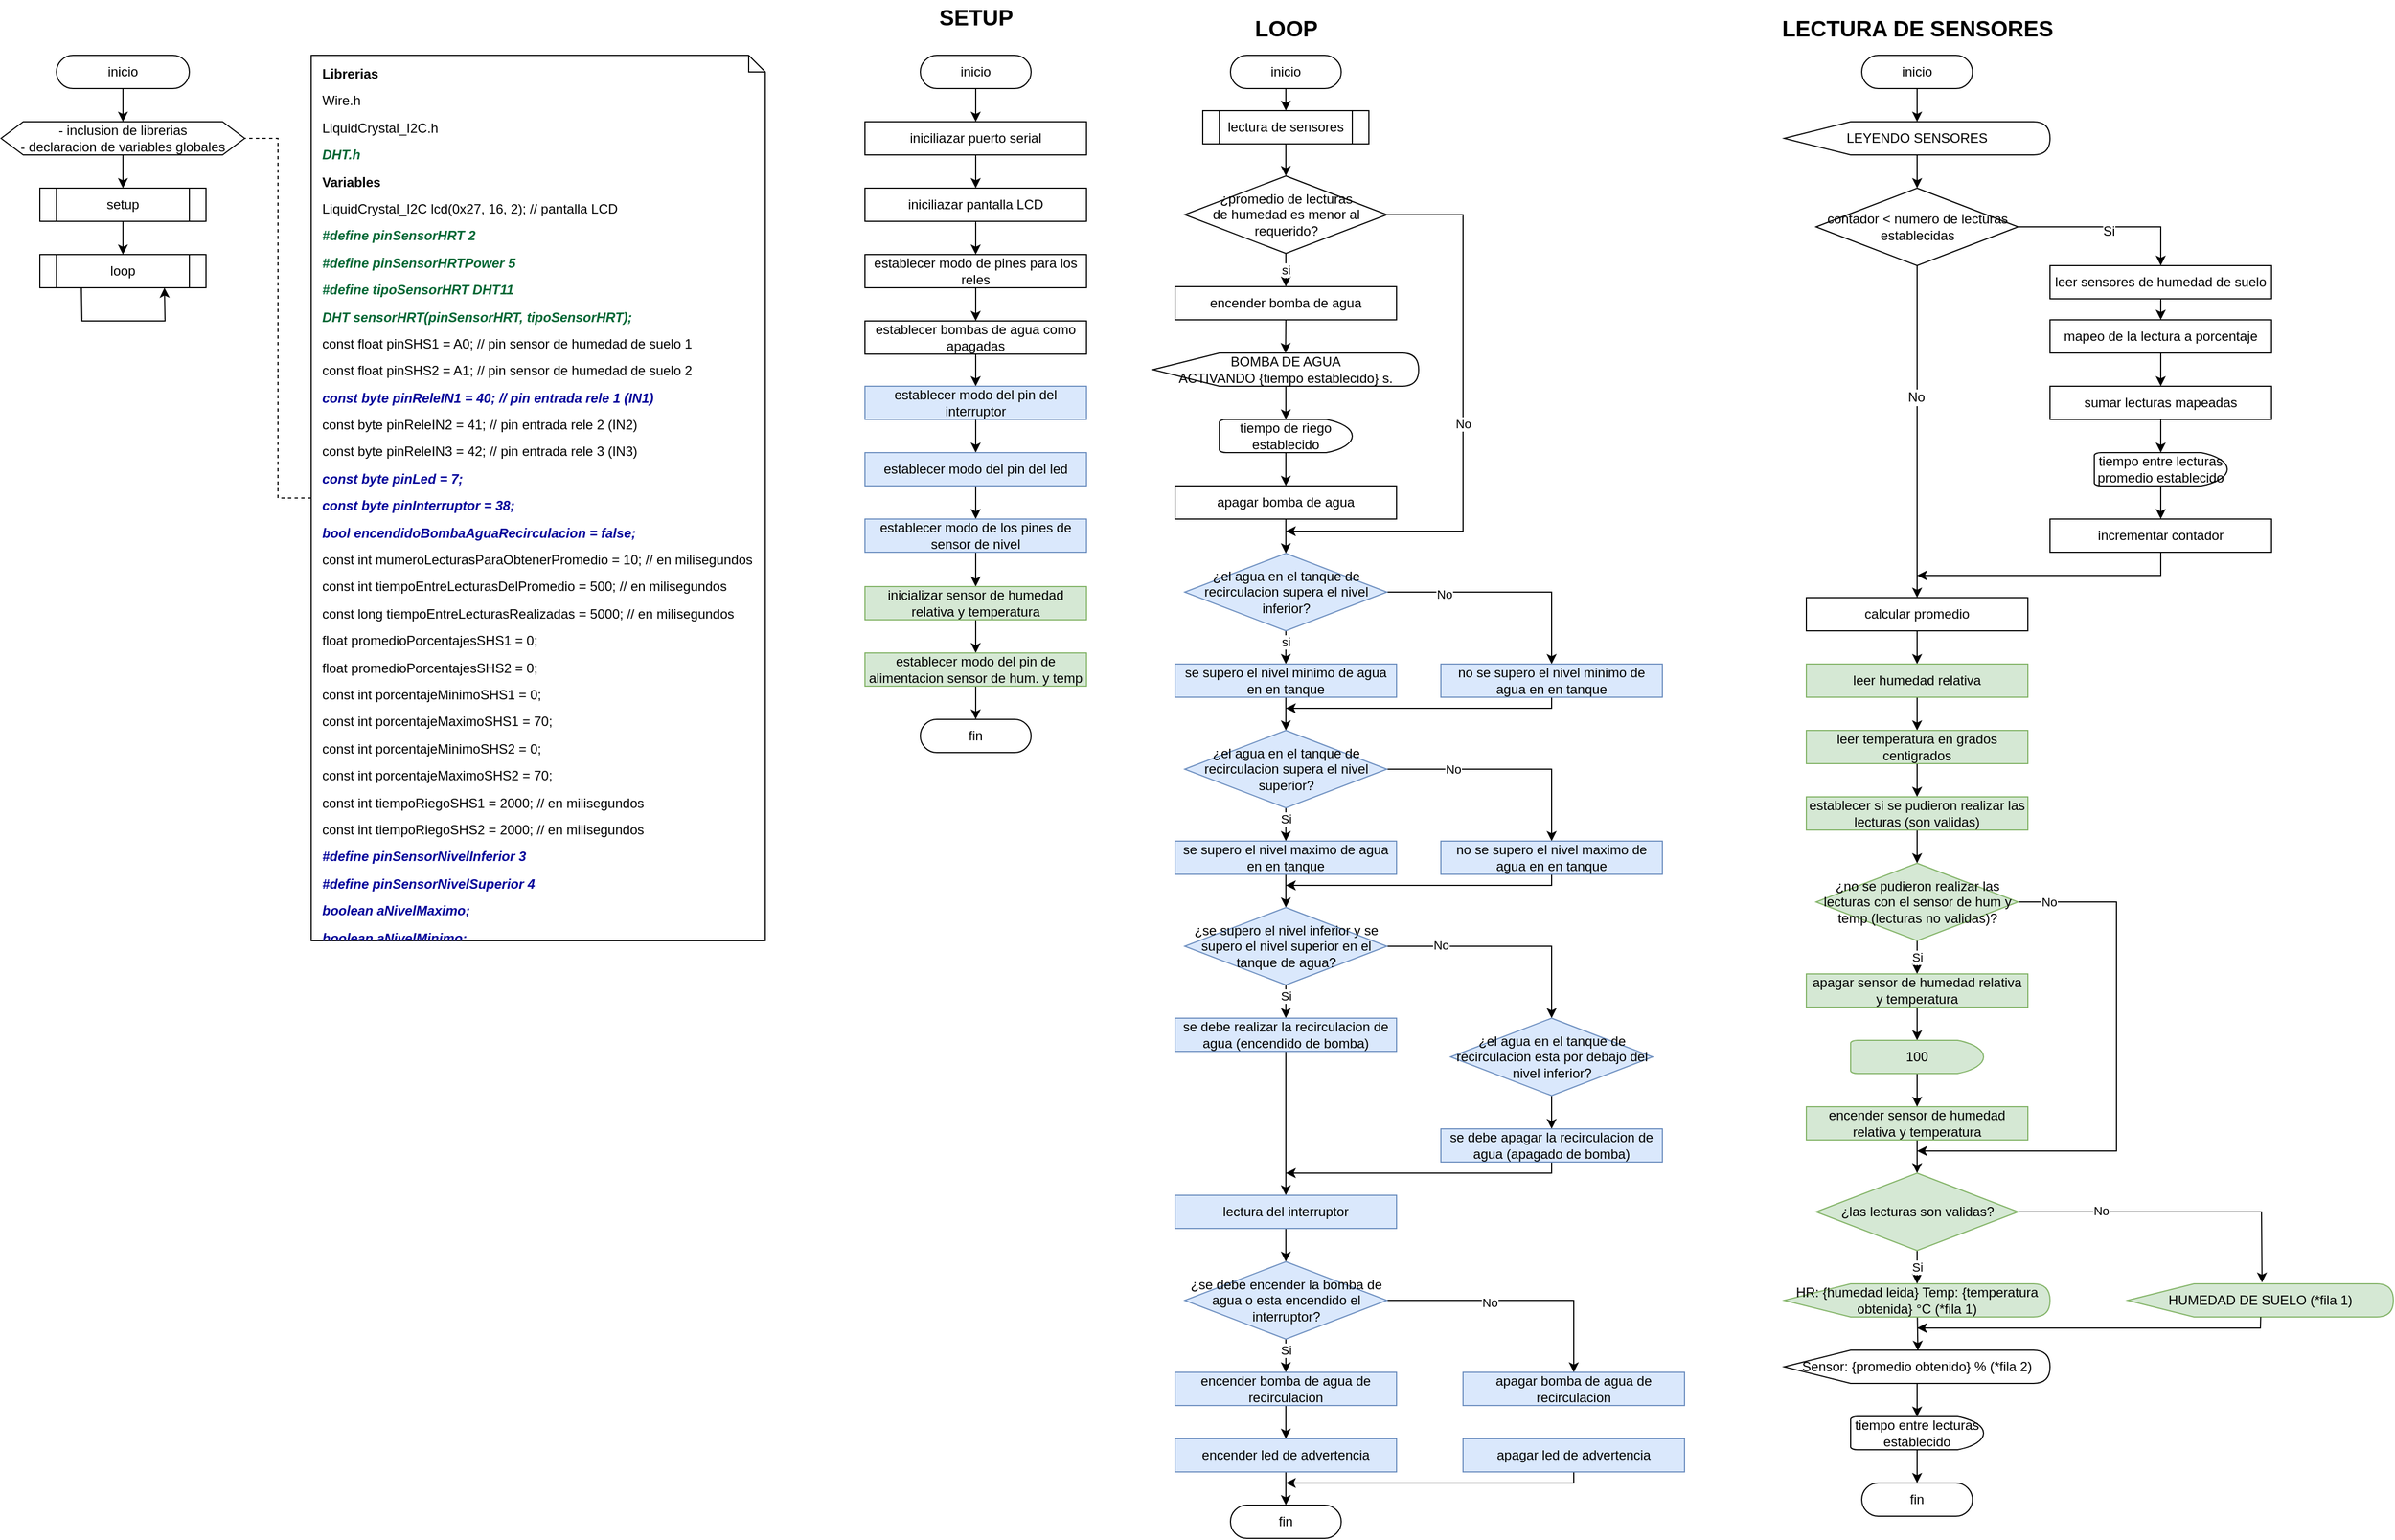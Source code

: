 <mxfile version="15.4.0" type="device"><diagram id="C5RBs43oDa-KdzZeNtuy" name="Page-1"><mxGraphModel dx="1410" dy="341" grid="1" gridSize="10" guides="1" tooltips="1" connect="1" arrows="1" fold="1" page="1" pageScale="1" pageWidth="827" pageHeight="1169" math="0" shadow="0"><root><mxCell id="WIyWlLk6GJQsqaUBKTNV-0"/><mxCell id="WIyWlLk6GJQsqaUBKTNV-1" parent="WIyWlLk6GJQsqaUBKTNV-0"/><mxCell id="SXyKSP14s1fuc9lzsQ2--7" style="rounded=0;orthogonalLoop=1;jettySize=auto;html=1;exitX=0.5;exitY=1;exitDx=0;exitDy=0;entryX=0.5;entryY=0;entryDx=0;entryDy=0;" parent="WIyWlLk6GJQsqaUBKTNV-1" source="SXyKSP14s1fuc9lzsQ2--6" target="SXyKSP14s1fuc9lzsQ2--14" edge="1"><mxGeometry relative="1" as="geometry"><mxPoint x="-290.0" y="150" as="targetPoint"/></mxGeometry></mxCell><mxCell id="SXyKSP14s1fuc9lzsQ2--6" value="inicio" style="rounded=1;whiteSpace=wrap;html=1;labelBorderColor=none;arcSize=50;" parent="WIyWlLk6GJQsqaUBKTNV-1" vertex="1"><mxGeometry x="-350" y="90" width="120" height="30" as="geometry"/></mxCell><mxCell id="SXyKSP14s1fuc9lzsQ2--16" style="edgeStyle=none;rounded=0;orthogonalLoop=1;jettySize=auto;html=1;exitX=0.5;exitY=1;exitDx=0;exitDy=0;entryX=0.5;entryY=0;entryDx=0;entryDy=0;" parent="WIyWlLk6GJQsqaUBKTNV-1" source="SXyKSP14s1fuc9lzsQ2--14" target="SXyKSP14s1fuc9lzsQ2--15" edge="1"><mxGeometry relative="1" as="geometry"/></mxCell><mxCell id="SXyKSP14s1fuc9lzsQ2--14" value="&lt;span&gt;- inclusion de librerias&lt;br&gt;&lt;/span&gt;- declaracion de variables globales" style="shape=hexagon;perimeter=hexagonPerimeter2;whiteSpace=wrap;html=1;fixedSize=1;labelBorderColor=none;align=center;" parent="WIyWlLk6GJQsqaUBKTNV-1" vertex="1"><mxGeometry x="-400" y="150" width="220" height="30" as="geometry"/></mxCell><mxCell id="SXyKSP14s1fuc9lzsQ2--18" style="edgeStyle=none;rounded=0;orthogonalLoop=1;jettySize=auto;html=1;exitX=0.5;exitY=1;exitDx=0;exitDy=0;entryX=0.5;entryY=0;entryDx=0;entryDy=0;" parent="WIyWlLk6GJQsqaUBKTNV-1" source="SXyKSP14s1fuc9lzsQ2--15" target="SXyKSP14s1fuc9lzsQ2--17" edge="1"><mxGeometry relative="1" as="geometry"/></mxCell><mxCell id="SXyKSP14s1fuc9lzsQ2--15" value="setup" style="shape=process;whiteSpace=wrap;html=1;backgroundOutline=1;labelBorderColor=none;align=center;" parent="WIyWlLk6GJQsqaUBKTNV-1" vertex="1"><mxGeometry x="-365" y="210" width="150" height="30" as="geometry"/></mxCell><mxCell id="SXyKSP14s1fuc9lzsQ2--17" value="loop" style="shape=process;whiteSpace=wrap;html=1;backgroundOutline=1;labelBorderColor=none;align=center;" parent="WIyWlLk6GJQsqaUBKTNV-1" vertex="1"><mxGeometry x="-365" y="270" width="150" height="30" as="geometry"/></mxCell><mxCell id="SXyKSP14s1fuc9lzsQ2--19" style="edgeStyle=none;rounded=0;orthogonalLoop=1;jettySize=auto;html=1;exitX=0.25;exitY=1;exitDx=0;exitDy=0;entryX=0.75;entryY=1;entryDx=0;entryDy=0;" parent="WIyWlLk6GJQsqaUBKTNV-1" source="SXyKSP14s1fuc9lzsQ2--17" target="SXyKSP14s1fuc9lzsQ2--17" edge="1"><mxGeometry relative="1" as="geometry"><Array as="points"><mxPoint x="-327" y="330"/><mxPoint x="-252" y="330"/></Array></mxGeometry></mxCell><mxCell id="SXyKSP14s1fuc9lzsQ2--28" style="edgeStyle=none;rounded=0;orthogonalLoop=1;jettySize=auto;html=1;exitX=0.5;exitY=1;exitDx=0;exitDy=0;entryX=0.5;entryY=0;entryDx=0;entryDy=0;" parent="WIyWlLk6GJQsqaUBKTNV-1" source="SXyKSP14s1fuc9lzsQ2--20" target="SXyKSP14s1fuc9lzsQ2--25" edge="1"><mxGeometry relative="1" as="geometry"/></mxCell><mxCell id="SXyKSP14s1fuc9lzsQ2--20" value="inicio" style="rounded=1;whiteSpace=wrap;html=1;labelBorderColor=none;arcSize=50;" parent="WIyWlLk6GJQsqaUBKTNV-1" vertex="1"><mxGeometry x="430" y="90" width="100" height="30" as="geometry"/></mxCell><mxCell id="SXyKSP14s1fuc9lzsQ2--30" style="edgeStyle=none;rounded=0;orthogonalLoop=1;jettySize=auto;html=1;exitX=0.5;exitY=1;exitDx=0;exitDy=0;entryX=0.5;entryY=0;entryDx=0;entryDy=0;" parent="WIyWlLk6GJQsqaUBKTNV-1" source="SXyKSP14s1fuc9lzsQ2--21" target="SXyKSP14s1fuc9lzsQ2--26" edge="1"><mxGeometry relative="1" as="geometry"/></mxCell><mxCell id="SXyKSP14s1fuc9lzsQ2--21" value="iniciliazar pantalla LCD" style="rounded=0;whiteSpace=wrap;html=1;labelBorderColor=none;align=center;" parent="WIyWlLk6GJQsqaUBKTNV-1" vertex="1"><mxGeometry x="380" y="210" width="200" height="30" as="geometry"/></mxCell><mxCell id="SXyKSP14s1fuc9lzsQ2--29" style="edgeStyle=none;rounded=0;orthogonalLoop=1;jettySize=auto;html=1;exitX=0.5;exitY=1;exitDx=0;exitDy=0;entryX=0.5;entryY=0;entryDx=0;entryDy=0;" parent="WIyWlLk6GJQsqaUBKTNV-1" source="SXyKSP14s1fuc9lzsQ2--25" target="SXyKSP14s1fuc9lzsQ2--21" edge="1"><mxGeometry relative="1" as="geometry"/></mxCell><mxCell id="SXyKSP14s1fuc9lzsQ2--25" value="iniciliazar puerto serial" style="rounded=0;whiteSpace=wrap;html=1;labelBorderColor=none;align=center;" parent="WIyWlLk6GJQsqaUBKTNV-1" vertex="1"><mxGeometry x="380" y="150" width="200" height="30" as="geometry"/></mxCell><mxCell id="SXyKSP14s1fuc9lzsQ2--31" style="edgeStyle=none;rounded=0;orthogonalLoop=1;jettySize=auto;html=1;exitX=0.5;exitY=1;exitDx=0;exitDy=0;entryX=0.5;entryY=0;entryDx=0;entryDy=0;" parent="WIyWlLk6GJQsqaUBKTNV-1" source="SXyKSP14s1fuc9lzsQ2--26" target="SXyKSP14s1fuc9lzsQ2--27" edge="1"><mxGeometry relative="1" as="geometry"/></mxCell><mxCell id="SXyKSP14s1fuc9lzsQ2--26" value="establecer modo de pines para los reles" style="rounded=0;whiteSpace=wrap;html=1;labelBorderColor=none;align=center;" parent="WIyWlLk6GJQsqaUBKTNV-1" vertex="1"><mxGeometry x="380" y="270" width="200" height="30" as="geometry"/></mxCell><mxCell id="lHPPLv6M95i7eVPf1-zc-6" style="edgeStyle=orthogonalEdgeStyle;rounded=0;orthogonalLoop=1;jettySize=auto;html=1;exitX=0.5;exitY=1;exitDx=0;exitDy=0;entryX=0.5;entryY=0;entryDx=0;entryDy=0;" parent="WIyWlLk6GJQsqaUBKTNV-1" source="SXyKSP14s1fuc9lzsQ2--27" target="lHPPLv6M95i7eVPf1-zc-3" edge="1"><mxGeometry relative="1" as="geometry"/></mxCell><mxCell id="SXyKSP14s1fuc9lzsQ2--27" value="establecer bombas de agua como apagadas" style="rounded=0;whiteSpace=wrap;html=1;labelBorderColor=none;align=center;" parent="WIyWlLk6GJQsqaUBKTNV-1" vertex="1"><mxGeometry x="380" y="330" width="200" height="30" as="geometry"/></mxCell><mxCell id="SXyKSP14s1fuc9lzsQ2--32" value="fin" style="rounded=1;whiteSpace=wrap;html=1;labelBorderColor=none;arcSize=50;" parent="WIyWlLk6GJQsqaUBKTNV-1" vertex="1"><mxGeometry x="430" y="690" width="100" height="30" as="geometry"/></mxCell><mxCell id="SXyKSP14s1fuc9lzsQ2--34" style="edgeStyle=none;rounded=0;orthogonalLoop=1;jettySize=auto;html=1;exitX=0.5;exitY=1;exitDx=0;exitDy=0;entryX=0.5;entryY=0;entryDx=0;entryDy=0;" parent="WIyWlLk6GJQsqaUBKTNV-1" source="SXyKSP14s1fuc9lzsQ2--35" target="SXyKSP14s1fuc9lzsQ2--45" edge="1"><mxGeometry relative="1" as="geometry"><mxPoint x="832.5" y="140" as="targetPoint"/></mxGeometry></mxCell><mxCell id="SXyKSP14s1fuc9lzsQ2--35" value="inicio" style="rounded=1;whiteSpace=wrap;html=1;labelBorderColor=none;arcSize=50;" parent="WIyWlLk6GJQsqaUBKTNV-1" vertex="1"><mxGeometry x="710" y="90" width="100" height="30" as="geometry"/></mxCell><mxCell id="SXyKSP14s1fuc9lzsQ2--38" style="edgeStyle=none;rounded=0;orthogonalLoop=1;jettySize=auto;html=1;exitX=0.5;exitY=1;exitDx=0;exitDy=0;entryX=0.5;entryY=0;entryDx=0;entryDy=0;entryPerimeter=0;" parent="WIyWlLk6GJQsqaUBKTNV-1" source="SXyKSP14s1fuc9lzsQ2--45" target="SXyKSP14s1fuc9lzsQ2--49" edge="1"><mxGeometry relative="1" as="geometry"><mxPoint x="832.5" y="170" as="sourcePoint"/><mxPoint x="822.5" y="200" as="targetPoint"/></mxGeometry></mxCell><mxCell id="SXyKSP14s1fuc9lzsQ2--44" value="fin" style="rounded=1;whiteSpace=wrap;html=1;labelBorderColor=none;arcSize=50;" parent="WIyWlLk6GJQsqaUBKTNV-1" vertex="1"><mxGeometry x="710" y="1400" width="100" height="30" as="geometry"/></mxCell><mxCell id="SXyKSP14s1fuc9lzsQ2--45" value="lectura de sensores" style="shape=process;whiteSpace=wrap;html=1;backgroundOutline=1;labelBorderColor=none;align=center;" parent="WIyWlLk6GJQsqaUBKTNV-1" vertex="1"><mxGeometry x="685" y="140" width="150" height="30" as="geometry"/></mxCell><mxCell id="SXyKSP14s1fuc9lzsQ2--54" style="edgeStyle=none;rounded=0;orthogonalLoop=1;jettySize=auto;html=1;exitX=0.5;exitY=1;exitDx=0;exitDy=0;entryX=0.499;entryY=0;entryDx=0;entryDy=0;entryPerimeter=0;" parent="WIyWlLk6GJQsqaUBKTNV-1" source="SXyKSP14s1fuc9lzsQ2--47" target="SXyKSP14s1fuc9lzsQ2--53" edge="1"><mxGeometry relative="1" as="geometry"/></mxCell><mxCell id="SXyKSP14s1fuc9lzsQ2--47" value="encender bomba de agua" style="rounded=0;whiteSpace=wrap;html=1;labelBorderColor=none;align=center;" parent="WIyWlLk6GJQsqaUBKTNV-1" vertex="1"><mxGeometry x="660" y="299" width="200" height="30" as="geometry"/></mxCell><mxCell id="SXyKSP14s1fuc9lzsQ2--52" value="si" style="edgeStyle=none;rounded=0;orthogonalLoop=1;jettySize=auto;html=1;exitX=0.5;exitY=1;exitDx=0;exitDy=0;exitPerimeter=0;entryX=0.5;entryY=0;entryDx=0;entryDy=0;" parent="WIyWlLk6GJQsqaUBKTNV-1" source="SXyKSP14s1fuc9lzsQ2--49" target="SXyKSP14s1fuc9lzsQ2--47" edge="1"><mxGeometry relative="1" as="geometry"><mxPoint as="offset"/></mxGeometry></mxCell><mxCell id="SXyKSP14s1fuc9lzsQ2--60" value="No" style="edgeStyle=none;rounded=0;orthogonalLoop=1;jettySize=auto;html=1;exitX=1;exitY=0.5;exitDx=0;exitDy=0;exitPerimeter=0;" parent="WIyWlLk6GJQsqaUBKTNV-1" source="SXyKSP14s1fuc9lzsQ2--49" edge="1"><mxGeometry relative="1" as="geometry"><mxPoint x="760" y="520" as="targetPoint"/><Array as="points"><mxPoint x="920" y="234"/><mxPoint x="920" y="520"/></Array></mxGeometry></mxCell><mxCell id="SXyKSP14s1fuc9lzsQ2--49" value="¿promedio de lecturas&lt;br&gt;de humedad es menor al requerido?" style="strokeWidth=1;html=1;shape=mxgraph.flowchart.decision;whiteSpace=wrap;labelBorderColor=none;align=center;" parent="WIyWlLk6GJQsqaUBKTNV-1" vertex="1"><mxGeometry x="668.75" y="199" width="182.5" height="70" as="geometry"/></mxCell><mxCell id="SXyKSP14s1fuc9lzsQ2--56" value="" style="edgeStyle=none;rounded=0;orthogonalLoop=1;jettySize=auto;html=1;" parent="WIyWlLk6GJQsqaUBKTNV-1" source="SXyKSP14s1fuc9lzsQ2--53" target="SXyKSP14s1fuc9lzsQ2--55" edge="1"><mxGeometry relative="1" as="geometry"/></mxCell><mxCell id="SXyKSP14s1fuc9lzsQ2--53" value="BOMBA DE AGUA&lt;br&gt;ACTIVANDO {tiempo establecido} s." style="shape=display;whiteSpace=wrap;html=1;labelBorderColor=none;strokeWidth=1;align=center;" parent="WIyWlLk6GJQsqaUBKTNV-1" vertex="1"><mxGeometry x="640" y="359" width="240" height="30" as="geometry"/></mxCell><mxCell id="SXyKSP14s1fuc9lzsQ2--58" style="edgeStyle=none;rounded=0;orthogonalLoop=1;jettySize=auto;html=1;exitX=0.5;exitY=1;exitDx=0;exitDy=0;exitPerimeter=0;entryX=0.5;entryY=0;entryDx=0;entryDy=0;" parent="WIyWlLk6GJQsqaUBKTNV-1" source="SXyKSP14s1fuc9lzsQ2--55" target="SXyKSP14s1fuc9lzsQ2--57" edge="1"><mxGeometry relative="1" as="geometry"/></mxCell><mxCell id="SXyKSP14s1fuc9lzsQ2--55" value="tiempo de riego establecido" style="strokeWidth=1;html=1;shape=mxgraph.flowchart.delay;whiteSpace=wrap;labelBorderColor=none;align=center;" parent="WIyWlLk6GJQsqaUBKTNV-1" vertex="1"><mxGeometry x="700" y="419" width="120" height="30" as="geometry"/></mxCell><mxCell id="SXyKSP14s1fuc9lzsQ2--59" style="edgeStyle=none;rounded=0;orthogonalLoop=1;jettySize=auto;html=1;exitX=0.5;exitY=1;exitDx=0;exitDy=0;entryX=0.5;entryY=0;entryDx=0;entryDy=0;entryPerimeter=0;" parent="WIyWlLk6GJQsqaUBKTNV-1" source="SXyKSP14s1fuc9lzsQ2--57" target="lHPPLv6M95i7eVPf1-zc-10" edge="1"><mxGeometry relative="1" as="geometry"><mxPoint x="720" y="530" as="targetPoint"/></mxGeometry></mxCell><mxCell id="SXyKSP14s1fuc9lzsQ2--57" value="apagar bomba de agua" style="rounded=0;whiteSpace=wrap;html=1;labelBorderColor=none;align=center;" parent="WIyWlLk6GJQsqaUBKTNV-1" vertex="1"><mxGeometry x="660" y="479" width="200" height="30" as="geometry"/></mxCell><mxCell id="SXyKSP14s1fuc9lzsQ2--61" value="SETUP" style="text;html=1;align=center;verticalAlign=middle;resizable=0;points=[];autosize=1;strokeColor=none;fillColor=none;fontStyle=1;fontSize=20;" parent="WIyWlLk6GJQsqaUBKTNV-1" vertex="1"><mxGeometry x="440" y="40" width="80" height="30" as="geometry"/></mxCell><mxCell id="SXyKSP14s1fuc9lzsQ2--62" value="LOOP" style="text;html=1;align=center;verticalAlign=middle;resizable=0;points=[];autosize=1;strokeColor=none;fillColor=none;fontStyle=1;fontSize=20;" parent="WIyWlLk6GJQsqaUBKTNV-1" vertex="1"><mxGeometry x="725" y="50" width="70" height="30" as="geometry"/></mxCell><mxCell id="SXyKSP14s1fuc9lzsQ2--77" value="" style="edgeStyle=none;rounded=0;orthogonalLoop=1;jettySize=auto;html=1;fontSize=20;" parent="WIyWlLk6GJQsqaUBKTNV-1" source="SXyKSP14s1fuc9lzsQ2--64" target="SXyKSP14s1fuc9lzsQ2--75" edge="1"><mxGeometry relative="1" as="geometry"/></mxCell><mxCell id="SXyKSP14s1fuc9lzsQ2--64" value="inicio" style="rounded=1;whiteSpace=wrap;html=1;labelBorderColor=none;arcSize=50;" parent="WIyWlLk6GJQsqaUBKTNV-1" vertex="1"><mxGeometry x="1280" y="90" width="100" height="30" as="geometry"/></mxCell><mxCell id="SXyKSP14s1fuc9lzsQ2--73" value="fin" style="rounded=1;whiteSpace=wrap;html=1;labelBorderColor=none;arcSize=50;" parent="WIyWlLk6GJQsqaUBKTNV-1" vertex="1"><mxGeometry x="1280" y="1380" width="100" height="30" as="geometry"/></mxCell><mxCell id="SXyKSP14s1fuc9lzsQ2--74" value="LECTURA DE SENSORES" style="text;html=1;align=center;verticalAlign=middle;resizable=0;points=[];autosize=1;strokeColor=none;fillColor=none;fontStyle=1;fontSize=20;" parent="WIyWlLk6GJQsqaUBKTNV-1" vertex="1"><mxGeometry x="1200" y="50" width="260" height="30" as="geometry"/></mxCell><mxCell id="SXyKSP14s1fuc9lzsQ2--80" value="" style="edgeStyle=none;rounded=0;orthogonalLoop=1;jettySize=auto;html=1;fontSize=20;" parent="WIyWlLk6GJQsqaUBKTNV-1" source="SXyKSP14s1fuc9lzsQ2--75" target="SXyKSP14s1fuc9lzsQ2--79" edge="1"><mxGeometry relative="1" as="geometry"/></mxCell><mxCell id="SXyKSP14s1fuc9lzsQ2--75" value="LEYENDO SENSORES" style="shape=display;whiteSpace=wrap;html=1;labelBorderColor=none;strokeWidth=1;align=center;" parent="WIyWlLk6GJQsqaUBKTNV-1" vertex="1"><mxGeometry x="1210" y="150" width="240" height="30" as="geometry"/></mxCell><mxCell id="SXyKSP14s1fuc9lzsQ2--85" value="&lt;font style=&quot;font-size: 12px&quot;&gt;Si&lt;/font&gt;" style="edgeStyle=none;rounded=0;orthogonalLoop=1;jettySize=auto;html=1;exitX=1;exitY=0.5;exitDx=0;exitDy=0;exitPerimeter=0;entryX=0.5;entryY=0;entryDx=0;entryDy=0;fontSize=20;" parent="WIyWlLk6GJQsqaUBKTNV-1" source="SXyKSP14s1fuc9lzsQ2--79" target="SXyKSP14s1fuc9lzsQ2--81" edge="1"><mxGeometry relative="1" as="geometry"><Array as="points"><mxPoint x="1550" y="245"/></Array></mxGeometry></mxCell><mxCell id="SXyKSP14s1fuc9lzsQ2--92" style="edgeStyle=none;rounded=0;orthogonalLoop=1;jettySize=auto;html=1;exitX=0.5;exitY=1;exitDx=0;exitDy=0;exitPerimeter=0;fontSize=20;entryX=0.5;entryY=0;entryDx=0;entryDy=0;" parent="WIyWlLk6GJQsqaUBKTNV-1" source="SXyKSP14s1fuc9lzsQ2--79" target="SXyKSP14s1fuc9lzsQ2--93" edge="1"><mxGeometry relative="1" as="geometry"><mxPoint x="1330" y="530" as="targetPoint"/></mxGeometry></mxCell><mxCell id="SXyKSP14s1fuc9lzsQ2--95" value="No" style="edgeLabel;html=1;align=center;verticalAlign=middle;resizable=0;points=[];fontSize=12;" parent="SXyKSP14s1fuc9lzsQ2--92" vertex="1" connectable="0"><mxGeometry x="-0.21" y="-1" relative="1" as="geometry"><mxPoint as="offset"/></mxGeometry></mxCell><mxCell id="SXyKSP14s1fuc9lzsQ2--79" value="contador &amp;lt; numero de lecturas establecidas" style="strokeWidth=1;html=1;shape=mxgraph.flowchart.decision;whiteSpace=wrap;labelBorderColor=none;align=center;" parent="WIyWlLk6GJQsqaUBKTNV-1" vertex="1"><mxGeometry x="1238.75" y="210" width="182.5" height="70" as="geometry"/></mxCell><mxCell id="SXyKSP14s1fuc9lzsQ2--87" style="edgeStyle=none;rounded=0;orthogonalLoop=1;jettySize=auto;html=1;exitX=0.5;exitY=1;exitDx=0;exitDy=0;entryX=0.5;entryY=0;entryDx=0;entryDy=0;fontSize=20;" parent="WIyWlLk6GJQsqaUBKTNV-1" source="SXyKSP14s1fuc9lzsQ2--81" target="SXyKSP14s1fuc9lzsQ2--82" edge="1"><mxGeometry relative="1" as="geometry"/></mxCell><mxCell id="SXyKSP14s1fuc9lzsQ2--81" value="leer sensores de humedad de suelo" style="rounded=0;whiteSpace=wrap;html=1;labelBorderColor=none;align=center;" parent="WIyWlLk6GJQsqaUBKTNV-1" vertex="1"><mxGeometry x="1450" y="280" width="200" height="30" as="geometry"/></mxCell><mxCell id="SXyKSP14s1fuc9lzsQ2--88" style="edgeStyle=none;rounded=0;orthogonalLoop=1;jettySize=auto;html=1;exitX=0.5;exitY=1;exitDx=0;exitDy=0;entryX=0.5;entryY=0;entryDx=0;entryDy=0;fontSize=20;" parent="WIyWlLk6GJQsqaUBKTNV-1" source="SXyKSP14s1fuc9lzsQ2--82" target="SXyKSP14s1fuc9lzsQ2--83" edge="1"><mxGeometry relative="1" as="geometry"/></mxCell><mxCell id="SXyKSP14s1fuc9lzsQ2--82" value="mapeo de la lectura a porcentaje" style="rounded=0;whiteSpace=wrap;html=1;labelBorderColor=none;align=center;" parent="WIyWlLk6GJQsqaUBKTNV-1" vertex="1"><mxGeometry x="1450" y="329" width="200" height="30" as="geometry"/></mxCell><mxCell id="SXyKSP14s1fuc9lzsQ2--89" style="edgeStyle=none;rounded=0;orthogonalLoop=1;jettySize=auto;html=1;exitX=0.5;exitY=1;exitDx=0;exitDy=0;entryX=0.5;entryY=0;entryDx=0;entryDy=0;entryPerimeter=0;fontSize=20;" parent="WIyWlLk6GJQsqaUBKTNV-1" source="SXyKSP14s1fuc9lzsQ2--83" target="SXyKSP14s1fuc9lzsQ2--84" edge="1"><mxGeometry relative="1" as="geometry"/></mxCell><mxCell id="SXyKSP14s1fuc9lzsQ2--83" value="sumar lecturas mapeadas" style="rounded=0;whiteSpace=wrap;html=1;labelBorderColor=none;align=center;" parent="WIyWlLk6GJQsqaUBKTNV-1" vertex="1"><mxGeometry x="1450" y="389" width="200" height="30" as="geometry"/></mxCell><mxCell id="SXyKSP14s1fuc9lzsQ2--91" style="edgeStyle=none;rounded=0;orthogonalLoop=1;jettySize=auto;html=1;exitX=0.5;exitY=1;exitDx=0;exitDy=0;exitPerimeter=0;entryX=0.5;entryY=0;entryDx=0;entryDy=0;fontSize=20;" parent="WIyWlLk6GJQsqaUBKTNV-1" source="SXyKSP14s1fuc9lzsQ2--84" target="SXyKSP14s1fuc9lzsQ2--90" edge="1"><mxGeometry relative="1" as="geometry"/></mxCell><mxCell id="SXyKSP14s1fuc9lzsQ2--84" value="tiempo entre lecturas promedio establecido" style="strokeWidth=1;html=1;shape=mxgraph.flowchart.delay;whiteSpace=wrap;labelBorderColor=none;align=center;" parent="WIyWlLk6GJQsqaUBKTNV-1" vertex="1"><mxGeometry x="1490" y="449" width="120" height="30" as="geometry"/></mxCell><mxCell id="SXyKSP14s1fuc9lzsQ2--94" style="edgeStyle=none;rounded=0;orthogonalLoop=1;jettySize=auto;html=1;exitX=0.5;exitY=1;exitDx=0;exitDy=0;fontSize=20;" parent="WIyWlLk6GJQsqaUBKTNV-1" source="SXyKSP14s1fuc9lzsQ2--90" edge="1"><mxGeometry relative="1" as="geometry"><mxPoint x="1330" y="560" as="targetPoint"/><Array as="points"><mxPoint x="1550" y="560"/></Array></mxGeometry></mxCell><mxCell id="SXyKSP14s1fuc9lzsQ2--90" value="incrementar contador" style="rounded=0;whiteSpace=wrap;html=1;labelBorderColor=none;align=center;" parent="WIyWlLk6GJQsqaUBKTNV-1" vertex="1"><mxGeometry x="1450" y="509" width="200" height="30" as="geometry"/></mxCell><mxCell id="SXyKSP14s1fuc9lzsQ2--99" style="edgeStyle=none;rounded=0;orthogonalLoop=1;jettySize=auto;html=1;exitX=0.5;exitY=1;exitDx=0;exitDy=0;entryX=0.5;entryY=0;entryDx=0;entryDy=0;fontSize=12;" parent="WIyWlLk6GJQsqaUBKTNV-1" source="SXyKSP14s1fuc9lzsQ2--93" target="oNnCNXiBveEf3acqXkaB-1" edge="1"><mxGeometry relative="1" as="geometry"><mxPoint x="1329.52" y="640.33" as="targetPoint"/></mxGeometry></mxCell><mxCell id="SXyKSP14s1fuc9lzsQ2--93" value="calcular promedio" style="rounded=0;whiteSpace=wrap;html=1;labelBorderColor=none;align=center;" parent="WIyWlLk6GJQsqaUBKTNV-1" vertex="1"><mxGeometry x="1230" y="580" width="200" height="30" as="geometry"/></mxCell><mxCell id="1D5j_3aUfYSQDT3RpKQO-0" value="&lt;p style=&quot;margin: 0px ; margin-top: 10px ; margin-left: 10px ; text-align: left&quot;&gt;Librerias&lt;/p&gt;&lt;p style=&quot;margin: 0px ; margin-top: 10px ; margin-left: 10px ; text-align: left&quot;&gt;&lt;span style=&quot;font-weight: normal&quot;&gt;Wire.h&lt;/span&gt;&lt;/p&gt;&lt;p style=&quot;margin: 0px ; margin-top: 10px ; margin-left: 10px ; text-align: left&quot;&gt;&lt;span style=&quot;font-weight: normal&quot;&gt;LiquidCrystal_I2C.h&lt;/span&gt;&lt;/p&gt;&lt;p style=&quot;margin: 0px ; margin-top: 10px ; margin-left: 10px ; text-align: left&quot;&gt;&lt;span style=&quot;background-color: rgb(255 , 255 , 255)&quot;&gt;&lt;font color=&quot;#006633&quot;&gt;&lt;i&gt;DHT.h&lt;/i&gt;&lt;/font&gt;&lt;/span&gt;&lt;span style=&quot;font-weight: normal&quot;&gt;&lt;br&gt;&lt;/span&gt;&lt;/p&gt;&lt;p style=&quot;margin: 0px ; margin-top: 10px ; margin-left: 10px ; text-align: left&quot;&gt;Variables&lt;/p&gt;&lt;p style=&quot;margin: 0px ; margin-top: 10px ; margin-left: 10px ; text-align: left&quot;&gt;&lt;span style=&quot;font-weight: normal&quot;&gt;LiquidCrystal_I2C lcd(0x27, 16, 2); // pantalla LCD&lt;/span&gt;&lt;/p&gt;&lt;p style=&quot;margin: 0px ; margin-top: 10px ; margin-left: 10px ; text-align: left&quot;&gt;&lt;i&gt;&lt;font color=&quot;#006633&quot;&gt;#define pinSensorHRT 2&lt;/font&gt;&lt;/i&gt;&lt;/p&gt;&lt;p style=&quot;margin: 0px ; margin-top: 10px ; margin-left: 10px ; text-align: left&quot;&gt;&lt;i&gt;&lt;font color=&quot;#006633&quot;&gt;#define pinSensorHRTPower 5&lt;/font&gt;&lt;/i&gt;&lt;/p&gt;&lt;p style=&quot;margin: 0px ; margin-top: 10px ; margin-left: 10px ; text-align: left&quot;&gt;&lt;i&gt;&lt;font color=&quot;#006633&quot;&gt;#define tipoSensorHRT DHT11&lt;/font&gt;&lt;/i&gt;&lt;/p&gt;&lt;p style=&quot;margin: 0px ; margin-top: 10px ; margin-left: 10px ; text-align: left&quot;&gt;&lt;/p&gt;&lt;p style=&quot;margin: 0px ; margin-top: 10px ; margin-left: 10px ; text-align: left&quot;&gt;&lt;i&gt;&lt;font color=&quot;#006633&quot;&gt;DHT sensorHRT(pinSensorHRT, tipoSensorHRT);&lt;/font&gt;&lt;/i&gt;&lt;/p&gt;&lt;p style=&quot;margin: 0px ; margin-top: 10px ; margin-left: 10px ; text-align: left&quot;&gt;&lt;span style=&quot;font-weight: normal&quot;&gt;const float pinSHS1 = A0; // pin sensor de humedad de suelo 1&lt;/span&gt;&lt;/p&gt;&lt;p style=&quot;margin: 0px ; margin-top: 10px ; margin-left: 10px ; text-align: left&quot;&gt;&lt;span style=&quot;font-weight: normal&quot;&gt;const float pinSHS2 = A1; // pin sensor de humedad de suelo 2&lt;/span&gt;&lt;/p&gt;&lt;p style=&quot;margin: 0px ; margin-top: 10px ; margin-left: 10px ; text-align: left&quot;&gt;&lt;i&gt;&lt;font color=&quot;#000099&quot;&gt;&lt;span class=&quot;pl-k&quot; style=&quot;box-sizing: border-box ; background-color: rgb(255 , 255 , 255)&quot;&gt;const&lt;/span&gt;&lt;span style=&quot;background-color: rgb(255 , 255 , 255)&quot;&gt; byte pinReleIN1 = &lt;/span&gt;&lt;span class=&quot;pl-c1&quot; style=&quot;box-sizing: border-box ; background-color: rgb(255 , 255 , 255)&quot;&gt;40&lt;/span&gt;&lt;span style=&quot;background-color: rgb(255 , 255 , 255)&quot;&gt;; // pin entrada rele 1 (IN1)&lt;/span&gt;&lt;br&gt;&lt;/font&gt;&lt;/i&gt;&lt;/p&gt;&lt;p style=&quot;margin: 0px ; margin-top: 10px ; margin-left: 10px ; text-align: left&quot;&gt;&lt;span style=&quot;font-weight: normal&quot;&gt;const byte pinReleIN2 = 41; // pin entrada rele 2 (IN2)&lt;/span&gt;&lt;/p&gt;&lt;p style=&quot;margin: 0px ; margin-top: 10px ; margin-left: 10px ; text-align: left&quot;&gt;&lt;span style=&quot;font-weight: normal&quot;&gt;const byte pinReleIN3 = 42; // pin entrada rele 3 (IN3)&lt;/span&gt;&lt;/p&gt;&lt;p style=&quot;margin: 0px ; margin-top: 10px ; margin-left: 10px ; text-align: left&quot;&gt;&lt;font color=&quot;#000099&quot;&gt;&lt;i&gt;const byte pinLed = 7;&amp;nbsp; &amp;nbsp; &amp;nbsp;&lt;/i&gt;&lt;/font&gt;&lt;/p&gt;&lt;p style=&quot;margin: 0px ; margin-top: 10px ; margin-left: 10px ; text-align: left&quot;&gt;&lt;/p&gt;&lt;p style=&quot;margin: 0px ; margin-top: 10px ; margin-left: 10px ; text-align: left&quot;&gt;&lt;font color=&quot;#000099&quot;&gt;&lt;i&gt;const byte pinInterruptor = 38;&lt;/i&gt;&lt;/font&gt;&lt;/p&gt;&lt;p style=&quot;margin: 0px ; margin-top: 10px ; margin-left: 10px ; text-align: left&quot;&gt;&lt;i&gt;&lt;font color=&quot;#000099&quot;&gt;&lt;span class=&quot;pl-k&quot; style=&quot;box-sizing: border-box ; background-color: rgb(255 , 255 , 255)&quot;&gt;bool&lt;/span&gt;&lt;span style=&quot;background-color: rgb(255 , 255 , 255)&quot;&gt; encendidoBombaAguaRecirculacion = &lt;/span&gt;&lt;span class=&quot;pl-c1&quot; style=&quot;box-sizing: border-box ; background-color: rgb(255 , 255 , 255)&quot;&gt;false&lt;/span&gt;&lt;span style=&quot;background-color: rgb(255 , 255 , 255)&quot;&gt;;&lt;/span&gt;&lt;/font&gt;&lt;/i&gt;&lt;font color=&quot;#000099&quot;&gt;&lt;i&gt;&lt;br&gt;&lt;/i&gt;&lt;/font&gt;&lt;/p&gt;&lt;p style=&quot;margin: 0px ; margin-top: 10px ; margin-left: 10px ; text-align: left&quot;&gt;&lt;span style=&quot;font-weight: normal&quot;&gt;const int mumeroLecturasParaObtenerPromedio = 10; // en milisegundos&lt;/span&gt;&lt;/p&gt;&lt;p style=&quot;margin: 0px ; margin-top: 10px ; margin-left: 10px ; text-align: left&quot;&gt;&lt;span style=&quot;font-weight: normal&quot;&gt;const int tiempoEntreLecturasDelPromedio = 500; // en milisegundos&lt;/span&gt;&lt;/p&gt;&lt;p style=&quot;margin: 0px ; margin-top: 10px ; margin-left: 10px ; text-align: left&quot;&gt;&lt;span style=&quot;font-weight: normal&quot;&gt;const long tiempoEntreLecturasRealizadas = 5000; // en milisegundos&lt;/span&gt;&lt;/p&gt;&lt;p style=&quot;margin: 0px ; margin-top: 10px ; margin-left: 10px ; text-align: left&quot;&gt;&lt;span style=&quot;font-weight: normal&quot;&gt;float promedioPorcentajesSHS1 = 0;&lt;/span&gt;&lt;/p&gt;&lt;p style=&quot;margin: 0px ; margin-top: 10px ; margin-left: 10px ; text-align: left&quot;&gt;&lt;span style=&quot;font-weight: normal&quot;&gt;float promedioPorcentajesSHS2 = 0;&lt;/span&gt;&lt;/p&gt;&lt;p style=&quot;margin: 0px ; margin-top: 10px ; margin-left: 10px ; text-align: left&quot;&gt;&lt;span style=&quot;font-weight: normal&quot;&gt;const int porcentajeMinimoSHS1 = 0;&lt;/span&gt;&lt;/p&gt;&lt;p style=&quot;margin: 0px ; margin-top: 10px ; margin-left: 10px ; text-align: left&quot;&gt;&lt;span style=&quot;font-weight: normal&quot;&gt;const int porcentajeMaximoSHS1 = 70;&lt;/span&gt;&lt;/p&gt;&lt;p style=&quot;margin: 0px ; margin-top: 10px ; margin-left: 10px ; text-align: left&quot;&gt;&lt;span style=&quot;font-weight: normal&quot;&gt;const int porcentajeMinimoSHS2 = 0;&lt;/span&gt;&lt;/p&gt;&lt;p style=&quot;margin: 0px ; margin-top: 10px ; margin-left: 10px ; text-align: left&quot;&gt;&lt;span style=&quot;font-weight: normal&quot;&gt;const int porcentajeMaximoSHS2 = 70;&lt;/span&gt;&lt;/p&gt;&lt;p style=&quot;margin: 0px ; margin-top: 10px ; margin-left: 10px ; text-align: left&quot;&gt;&lt;span style=&quot;font-weight: normal&quot;&gt;const int tiempoRiegoSHS1 = 2000; // en milisegundos&lt;/span&gt;&lt;/p&gt;&lt;p style=&quot;margin: 0px ; margin-top: 10px ; margin-left: 10px ; text-align: left&quot;&gt;&lt;span style=&quot;font-weight: normal&quot;&gt;const int tiempoRiegoSHS2 = 2000; // en milisegundos&lt;/span&gt;&lt;/p&gt;&lt;p style=&quot;margin: 0px ; margin-top: 10px ; margin-left: 10px ; text-align: left&quot;&gt;&lt;i&gt;&lt;font color=&quot;#000099&quot;&gt;#define pinSensorNivelInferior 3&lt;/font&gt;&lt;/i&gt;&lt;/p&gt;&lt;p style=&quot;margin: 0px ; margin-top: 10px ; margin-left: 10px ; text-align: left&quot;&gt;&lt;i&gt;&lt;font color=&quot;#000099&quot;&gt;#define pinSensorNivelSuperior 4&lt;/font&gt;&lt;/i&gt;&lt;/p&gt;&lt;p style=&quot;margin: 0px ; margin-top: 10px ; margin-left: 10px ; text-align: left&quot;&gt;&lt;i&gt;&lt;font color=&quot;#000099&quot;&gt;boolean aNivelMaximo;&lt;/font&gt;&lt;/i&gt;&lt;/p&gt;&lt;p style=&quot;margin: 0px ; margin-top: 10px ; margin-left: 10px ; text-align: left&quot;&gt;&lt;/p&gt;&lt;p style=&quot;margin: 0px ; margin-top: 10px ; margin-left: 10px ; text-align: left&quot;&gt;&lt;i&gt;&lt;font color=&quot;#000099&quot;&gt;boolean aNivelMinimo;&lt;/font&gt;&lt;/i&gt;&lt;/p&gt;" style="shape=note;html=1;size=15;spacingLeft=5;align=left;html=1;overflow=fill;whiteSpace=wrap;align=center;fontStyle=1" parent="WIyWlLk6GJQsqaUBKTNV-1" vertex="1"><mxGeometry x="-120" y="90" width="410" height="800" as="geometry"/></mxCell><mxCell id="1D5j_3aUfYSQDT3RpKQO-2" value="" style="rounded=0;html=1;labelBackgroundColor=none;endArrow=none;dashed=1;edgeStyle=orthogonalEdgeStyle;entryX=1;entryY=0.5;entryDx=0;entryDy=0;" parent="WIyWlLk6GJQsqaUBKTNV-1" source="1D5j_3aUfYSQDT3RpKQO-0" target="SXyKSP14s1fuc9lzsQ2--14" edge="1"><mxGeometry relative="1" as="geometry"><mxPoint x="100.059" y="459" as="targetPoint"/></mxGeometry></mxCell><mxCell id="lHPPLv6M95i7eVPf1-zc-7" style="edgeStyle=orthogonalEdgeStyle;rounded=0;orthogonalLoop=1;jettySize=auto;html=1;exitX=0.5;exitY=1;exitDx=0;exitDy=0;entryX=0.5;entryY=0;entryDx=0;entryDy=0;" parent="WIyWlLk6GJQsqaUBKTNV-1" source="lHPPLv6M95i7eVPf1-zc-3" target="lHPPLv6M95i7eVPf1-zc-4" edge="1"><mxGeometry relative="1" as="geometry"/></mxCell><mxCell id="lHPPLv6M95i7eVPf1-zc-3" value="establecer modo del pin del interruptor" style="rounded=0;whiteSpace=wrap;html=1;labelBorderColor=none;align=center;fillColor=#dae8fc;strokeColor=#6c8ebf;" parent="WIyWlLk6GJQsqaUBKTNV-1" vertex="1"><mxGeometry x="380" y="389" width="200" height="30" as="geometry"/></mxCell><mxCell id="lHPPLv6M95i7eVPf1-zc-8" style="edgeStyle=orthogonalEdgeStyle;rounded=0;orthogonalLoop=1;jettySize=auto;html=1;exitX=0.5;exitY=1;exitDx=0;exitDy=0;entryX=0.5;entryY=0;entryDx=0;entryDy=0;" parent="WIyWlLk6GJQsqaUBKTNV-1" source="lHPPLv6M95i7eVPf1-zc-4" target="lHPPLv6M95i7eVPf1-zc-5" edge="1"><mxGeometry relative="1" as="geometry"/></mxCell><mxCell id="lHPPLv6M95i7eVPf1-zc-4" value="establecer modo del pin del led" style="rounded=0;whiteSpace=wrap;html=1;labelBorderColor=none;align=center;fillColor=#dae8fc;strokeColor=#6c8ebf;" parent="WIyWlLk6GJQsqaUBKTNV-1" vertex="1"><mxGeometry x="380" y="449" width="200" height="30" as="geometry"/></mxCell><mxCell id="CbxfAGc81OUPBVAC_Tim-2" style="edgeStyle=orthogonalEdgeStyle;rounded=0;orthogonalLoop=1;jettySize=auto;html=1;exitX=0.5;exitY=1;exitDx=0;exitDy=0;entryX=0.5;entryY=0;entryDx=0;entryDy=0;" parent="WIyWlLk6GJQsqaUBKTNV-1" source="lHPPLv6M95i7eVPf1-zc-5" target="CbxfAGc81OUPBVAC_Tim-0" edge="1"><mxGeometry relative="1" as="geometry"/></mxCell><mxCell id="lHPPLv6M95i7eVPf1-zc-5" value="establecer modo de los pines de sensor de nivel" style="rounded=0;whiteSpace=wrap;html=1;labelBorderColor=none;align=center;fillColor=#dae8fc;strokeColor=#6c8ebf;" parent="WIyWlLk6GJQsqaUBKTNV-1" vertex="1"><mxGeometry x="380" y="509" width="200" height="30" as="geometry"/></mxCell><mxCell id="lHPPLv6M95i7eVPf1-zc-12" value="si" style="edgeStyle=orthogonalEdgeStyle;rounded=0;orthogonalLoop=1;jettySize=auto;html=1;exitX=0.5;exitY=1;exitDx=0;exitDy=0;exitPerimeter=0;entryX=0.5;entryY=0;entryDx=0;entryDy=0;" parent="WIyWlLk6GJQsqaUBKTNV-1" source="lHPPLv6M95i7eVPf1-zc-10" target="lHPPLv6M95i7eVPf1-zc-11" edge="1"><mxGeometry x="-0.333" relative="1" as="geometry"><mxPoint as="offset"/></mxGeometry></mxCell><mxCell id="lHPPLv6M95i7eVPf1-zc-14" style="rounded=0;orthogonalLoop=1;jettySize=auto;html=1;exitX=1;exitY=0.5;exitDx=0;exitDy=0;exitPerimeter=0;entryX=0.5;entryY=0;entryDx=0;entryDy=0;" parent="WIyWlLk6GJQsqaUBKTNV-1" source="lHPPLv6M95i7eVPf1-zc-10" target="lHPPLv6M95i7eVPf1-zc-13" edge="1"><mxGeometry relative="1" as="geometry"><Array as="points"><mxPoint x="1000" y="575"/></Array></mxGeometry></mxCell><mxCell id="lHPPLv6M95i7eVPf1-zc-15" value="No" style="edgeLabel;html=1;align=center;verticalAlign=middle;resizable=0;points=[];" parent="lHPPLv6M95i7eVPf1-zc-14" vertex="1" connectable="0"><mxGeometry x="-0.52" y="-2" relative="1" as="geometry"><mxPoint as="offset"/></mxGeometry></mxCell><mxCell id="lHPPLv6M95i7eVPf1-zc-10" value="¿el agua en el tanque de recirculacion supera el nivel inferior?" style="strokeWidth=1;html=1;shape=mxgraph.flowchart.decision;whiteSpace=wrap;labelBorderColor=none;align=center;fillColor=#dae8fc;strokeColor=#6c8ebf;" parent="WIyWlLk6GJQsqaUBKTNV-1" vertex="1"><mxGeometry x="668.75" y="540" width="182.5" height="70" as="geometry"/></mxCell><mxCell id="lHPPLv6M95i7eVPf1-zc-17" style="edgeStyle=none;rounded=0;orthogonalLoop=1;jettySize=auto;html=1;exitX=0.5;exitY=1;exitDx=0;exitDy=0;entryX=0.5;entryY=0;entryDx=0;entryDy=0;entryPerimeter=0;" parent="WIyWlLk6GJQsqaUBKTNV-1" source="lHPPLv6M95i7eVPf1-zc-11" target="lHPPLv6M95i7eVPf1-zc-16" edge="1"><mxGeometry relative="1" as="geometry"/></mxCell><mxCell id="lHPPLv6M95i7eVPf1-zc-11" value="se supero el nivel minimo de agua en en tanque" style="rounded=0;whiteSpace=wrap;html=1;labelBorderColor=none;align=center;fillColor=#dae8fc;strokeColor=#6c8ebf;" parent="WIyWlLk6GJQsqaUBKTNV-1" vertex="1"><mxGeometry x="660" y="640" width="200" height="30" as="geometry"/></mxCell><mxCell id="lHPPLv6M95i7eVPf1-zc-18" style="edgeStyle=none;rounded=0;orthogonalLoop=1;jettySize=auto;html=1;exitX=0.5;exitY=1;exitDx=0;exitDy=0;" parent="WIyWlLk6GJQsqaUBKTNV-1" source="lHPPLv6M95i7eVPf1-zc-13" edge="1"><mxGeometry relative="1" as="geometry"><mxPoint x="760" y="680" as="targetPoint"/><Array as="points"><mxPoint x="1000" y="680"/></Array></mxGeometry></mxCell><mxCell id="lHPPLv6M95i7eVPf1-zc-13" value="no se supero el nivel minimo de agua en en tanque" style="rounded=0;whiteSpace=wrap;html=1;labelBorderColor=none;align=center;fillColor=#dae8fc;strokeColor=#6c8ebf;" parent="WIyWlLk6GJQsqaUBKTNV-1" vertex="1"><mxGeometry x="900" y="640" width="200" height="30" as="geometry"/></mxCell><mxCell id="lHPPLv6M95i7eVPf1-zc-21" value="Si" style="edgeStyle=none;rounded=0;orthogonalLoop=1;jettySize=auto;html=1;exitX=0.5;exitY=1;exitDx=0;exitDy=0;exitPerimeter=0;entryX=0.5;entryY=0;entryDx=0;entryDy=0;" parent="WIyWlLk6GJQsqaUBKTNV-1" source="lHPPLv6M95i7eVPf1-zc-16" target="lHPPLv6M95i7eVPf1-zc-19" edge="1"><mxGeometry x="-0.333" relative="1" as="geometry"><mxPoint as="offset"/></mxGeometry></mxCell><mxCell id="lHPPLv6M95i7eVPf1-zc-22" style="edgeStyle=none;rounded=0;orthogonalLoop=1;jettySize=auto;html=1;exitX=1;exitY=0.5;exitDx=0;exitDy=0;exitPerimeter=0;entryX=0.5;entryY=0;entryDx=0;entryDy=0;" parent="WIyWlLk6GJQsqaUBKTNV-1" source="lHPPLv6M95i7eVPf1-zc-16" target="lHPPLv6M95i7eVPf1-zc-20" edge="1"><mxGeometry relative="1" as="geometry"><Array as="points"><mxPoint x="1000" y="735"/></Array></mxGeometry></mxCell><mxCell id="lHPPLv6M95i7eVPf1-zc-23" value="No" style="edgeLabel;html=1;align=center;verticalAlign=middle;resizable=0;points=[];" parent="lHPPLv6M95i7eVPf1-zc-22" vertex="1" connectable="0"><mxGeometry x="-0.45" relative="1" as="geometry"><mxPoint as="offset"/></mxGeometry></mxCell><mxCell id="lHPPLv6M95i7eVPf1-zc-16" value="¿el agua en el tanque de recirculacion supera el nivel superior?" style="strokeWidth=1;html=1;shape=mxgraph.flowchart.decision;whiteSpace=wrap;labelBorderColor=none;align=center;fillColor=#dae8fc;strokeColor=#6c8ebf;" parent="WIyWlLk6GJQsqaUBKTNV-1" vertex="1"><mxGeometry x="668.75" y="700" width="182.5" height="70" as="geometry"/></mxCell><mxCell id="lHPPLv6M95i7eVPf1-zc-25" style="edgeStyle=none;rounded=0;orthogonalLoop=1;jettySize=auto;html=1;exitX=0.5;exitY=1;exitDx=0;exitDy=0;entryX=0.5;entryY=0;entryDx=0;entryDy=0;entryPerimeter=0;" parent="WIyWlLk6GJQsqaUBKTNV-1" source="lHPPLv6M95i7eVPf1-zc-19" target="lHPPLv6M95i7eVPf1-zc-24" edge="1"><mxGeometry relative="1" as="geometry"/></mxCell><mxCell id="lHPPLv6M95i7eVPf1-zc-19" value="se supero el nivel maximo de agua en en tanque" style="rounded=0;whiteSpace=wrap;html=1;labelBorderColor=none;align=center;fillColor=#dae8fc;strokeColor=#6c8ebf;" parent="WIyWlLk6GJQsqaUBKTNV-1" vertex="1"><mxGeometry x="660" y="800" width="200" height="30" as="geometry"/></mxCell><mxCell id="lHPPLv6M95i7eVPf1-zc-26" style="edgeStyle=none;rounded=0;orthogonalLoop=1;jettySize=auto;html=1;exitX=0.5;exitY=1;exitDx=0;exitDy=0;" parent="WIyWlLk6GJQsqaUBKTNV-1" source="lHPPLv6M95i7eVPf1-zc-20" edge="1"><mxGeometry relative="1" as="geometry"><mxPoint x="760" y="840" as="targetPoint"/><Array as="points"><mxPoint x="1000" y="840"/></Array></mxGeometry></mxCell><mxCell id="lHPPLv6M95i7eVPf1-zc-20" value="no se supero el nivel maximo de agua en en tanque" style="rounded=0;whiteSpace=wrap;html=1;labelBorderColor=none;align=center;fillColor=#dae8fc;strokeColor=#6c8ebf;" parent="WIyWlLk6GJQsqaUBKTNV-1" vertex="1"><mxGeometry x="900" y="800" width="200" height="30" as="geometry"/></mxCell><mxCell id="lHPPLv6M95i7eVPf1-zc-29" value="Si" style="edgeStyle=none;rounded=0;orthogonalLoop=1;jettySize=auto;html=1;exitX=0.5;exitY=1;exitDx=0;exitDy=0;exitPerimeter=0;entryX=0.5;entryY=0;entryDx=0;entryDy=0;" parent="WIyWlLk6GJQsqaUBKTNV-1" source="lHPPLv6M95i7eVPf1-zc-24" target="lHPPLv6M95i7eVPf1-zc-28" edge="1"><mxGeometry x="-0.333" relative="1" as="geometry"><Array as="points"><mxPoint x="760" y="950"/></Array><mxPoint as="offset"/></mxGeometry></mxCell><mxCell id="lHPPLv6M95i7eVPf1-zc-31" style="edgeStyle=none;rounded=0;orthogonalLoop=1;jettySize=auto;html=1;exitX=1;exitY=0.5;exitDx=0;exitDy=0;exitPerimeter=0;entryX=0.5;entryY=0;entryDx=0;entryDy=0;entryPerimeter=0;" parent="WIyWlLk6GJQsqaUBKTNV-1" source="lHPPLv6M95i7eVPf1-zc-24" target="lHPPLv6M95i7eVPf1-zc-30" edge="1"><mxGeometry relative="1" as="geometry"><Array as="points"><mxPoint x="1000" y="895"/></Array></mxGeometry></mxCell><mxCell id="lHPPLv6M95i7eVPf1-zc-32" value="No" style="edgeLabel;html=1;align=center;verticalAlign=middle;resizable=0;points=[];" parent="lHPPLv6M95i7eVPf1-zc-31" vertex="1" connectable="0"><mxGeometry x="-0.553" y="1" relative="1" as="geometry"><mxPoint as="offset"/></mxGeometry></mxCell><mxCell id="lHPPLv6M95i7eVPf1-zc-24" value="¿se supero el nivel inferior y se supero el nivel superior en el tanque de agua?" style="strokeWidth=1;html=1;shape=mxgraph.flowchart.decision;whiteSpace=wrap;labelBorderColor=none;align=center;fillColor=#dae8fc;strokeColor=#6c8ebf;" parent="WIyWlLk6GJQsqaUBKTNV-1" vertex="1"><mxGeometry x="668.75" y="860" width="182.5" height="70" as="geometry"/></mxCell><mxCell id="lHPPLv6M95i7eVPf1-zc-36" style="edgeStyle=none;rounded=0;orthogonalLoop=1;jettySize=auto;html=1;exitX=0.5;exitY=1;exitDx=0;exitDy=0;entryX=0.5;entryY=0;entryDx=0;entryDy=0;" parent="WIyWlLk6GJQsqaUBKTNV-1" source="lHPPLv6M95i7eVPf1-zc-28" target="lHPPLv6M95i7eVPf1-zc-35" edge="1"><mxGeometry relative="1" as="geometry"/></mxCell><mxCell id="lHPPLv6M95i7eVPf1-zc-28" value="se debe realizar la recirculacion de agua (encendido de bomba)" style="rounded=0;whiteSpace=wrap;html=1;labelBorderColor=none;align=center;fillColor=#dae8fc;strokeColor=#6c8ebf;" parent="WIyWlLk6GJQsqaUBKTNV-1" vertex="1"><mxGeometry x="660" y="960" width="200" height="30" as="geometry"/></mxCell><mxCell id="lHPPLv6M95i7eVPf1-zc-34" style="edgeStyle=none;rounded=0;orthogonalLoop=1;jettySize=auto;html=1;exitX=0.5;exitY=1;exitDx=0;exitDy=0;exitPerimeter=0;" parent="WIyWlLk6GJQsqaUBKTNV-1" source="lHPPLv6M95i7eVPf1-zc-30" target="lHPPLv6M95i7eVPf1-zc-33" edge="1"><mxGeometry relative="1" as="geometry"/></mxCell><mxCell id="lHPPLv6M95i7eVPf1-zc-30" value="¿el agua en el tanque de recirculacion esta por debajo del nivel inferior?" style="strokeWidth=1;html=1;shape=mxgraph.flowchart.decision;whiteSpace=wrap;labelBorderColor=none;align=center;fillColor=#dae8fc;strokeColor=#6c8ebf;" parent="WIyWlLk6GJQsqaUBKTNV-1" vertex="1"><mxGeometry x="908.75" y="960" width="182.5" height="70" as="geometry"/></mxCell><mxCell id="lHPPLv6M95i7eVPf1-zc-37" style="edgeStyle=none;rounded=0;orthogonalLoop=1;jettySize=auto;html=1;exitX=0.5;exitY=1;exitDx=0;exitDy=0;" parent="WIyWlLk6GJQsqaUBKTNV-1" source="lHPPLv6M95i7eVPf1-zc-33" edge="1"><mxGeometry relative="1" as="geometry"><mxPoint x="760" y="1100" as="targetPoint"/><Array as="points"><mxPoint x="1000" y="1100"/></Array></mxGeometry></mxCell><mxCell id="lHPPLv6M95i7eVPf1-zc-33" value="se debe apagar la recirculacion de agua (apagado de bomba)" style="rounded=0;whiteSpace=wrap;html=1;labelBorderColor=none;align=center;fillColor=#dae8fc;strokeColor=#6c8ebf;" parent="WIyWlLk6GJQsqaUBKTNV-1" vertex="1"><mxGeometry x="900" y="1060" width="200" height="30" as="geometry"/></mxCell><mxCell id="lHPPLv6M95i7eVPf1-zc-39" style="edgeStyle=none;rounded=0;orthogonalLoop=1;jettySize=auto;html=1;exitX=0.5;exitY=1;exitDx=0;exitDy=0;entryX=0.5;entryY=0;entryDx=0;entryDy=0;entryPerimeter=0;" parent="WIyWlLk6GJQsqaUBKTNV-1" source="lHPPLv6M95i7eVPf1-zc-35" target="lHPPLv6M95i7eVPf1-zc-38" edge="1"><mxGeometry relative="1" as="geometry"/></mxCell><mxCell id="lHPPLv6M95i7eVPf1-zc-35" value="lectura del interruptor" style="rounded=0;whiteSpace=wrap;html=1;labelBorderColor=none;align=center;fillColor=#dae8fc;strokeColor=#6c8ebf;" parent="WIyWlLk6GJQsqaUBKTNV-1" vertex="1"><mxGeometry x="660" y="1120" width="200" height="30" as="geometry"/></mxCell><mxCell id="lHPPLv6M95i7eVPf1-zc-43" value="Si" style="edgeStyle=none;rounded=0;orthogonalLoop=1;jettySize=auto;html=1;exitX=0.5;exitY=1;exitDx=0;exitDy=0;exitPerimeter=0;entryX=0.5;entryY=0;entryDx=0;entryDy=0;" parent="WIyWlLk6GJQsqaUBKTNV-1" source="lHPPLv6M95i7eVPf1-zc-38" target="lHPPLv6M95i7eVPf1-zc-40" edge="1"><mxGeometry x="-0.333" relative="1" as="geometry"><mxPoint as="offset"/></mxGeometry></mxCell><mxCell id="lHPPLv6M95i7eVPf1-zc-46" style="edgeStyle=none;rounded=0;orthogonalLoop=1;jettySize=auto;html=1;exitX=1;exitY=0.5;exitDx=0;exitDy=0;exitPerimeter=0;entryX=0.5;entryY=0;entryDx=0;entryDy=0;" parent="WIyWlLk6GJQsqaUBKTNV-1" source="lHPPLv6M95i7eVPf1-zc-38" target="lHPPLv6M95i7eVPf1-zc-44" edge="1"><mxGeometry relative="1" as="geometry"><Array as="points"><mxPoint x="1020" y="1215"/></Array></mxGeometry></mxCell><mxCell id="lHPPLv6M95i7eVPf1-zc-47" value="No" style="edgeLabel;html=1;align=center;verticalAlign=middle;resizable=0;points=[];" parent="lHPPLv6M95i7eVPf1-zc-46" vertex="1" connectable="0"><mxGeometry x="-0.208" y="-2" relative="1" as="geometry"><mxPoint as="offset"/></mxGeometry></mxCell><mxCell id="lHPPLv6M95i7eVPf1-zc-38" value="¿se debe encender la bomba de agua o esta encendido el interruptor?" style="strokeWidth=1;html=1;shape=mxgraph.flowchart.decision;whiteSpace=wrap;labelBorderColor=none;align=center;fillColor=#dae8fc;strokeColor=#6c8ebf;" parent="WIyWlLk6GJQsqaUBKTNV-1" vertex="1"><mxGeometry x="668.75" y="1180" width="182.5" height="70" as="geometry"/></mxCell><mxCell id="lHPPLv6M95i7eVPf1-zc-42" style="edgeStyle=none;rounded=0;orthogonalLoop=1;jettySize=auto;html=1;exitX=0.5;exitY=1;exitDx=0;exitDy=0;entryX=0.5;entryY=0;entryDx=0;entryDy=0;" parent="WIyWlLk6GJQsqaUBKTNV-1" source="lHPPLv6M95i7eVPf1-zc-40" target="lHPPLv6M95i7eVPf1-zc-41" edge="1"><mxGeometry relative="1" as="geometry"/></mxCell><mxCell id="lHPPLv6M95i7eVPf1-zc-40" value="encender bomba de agua de recirculacion" style="rounded=0;whiteSpace=wrap;html=1;labelBorderColor=none;align=center;fillColor=#dae8fc;strokeColor=#6c8ebf;" parent="WIyWlLk6GJQsqaUBKTNV-1" vertex="1"><mxGeometry x="660" y="1280" width="200" height="30" as="geometry"/></mxCell><mxCell id="lHPPLv6M95i7eVPf1-zc-48" style="edgeStyle=none;rounded=0;orthogonalLoop=1;jettySize=auto;html=1;exitX=0.5;exitY=1;exitDx=0;exitDy=0;entryX=0.5;entryY=0;entryDx=0;entryDy=0;" parent="WIyWlLk6GJQsqaUBKTNV-1" source="lHPPLv6M95i7eVPf1-zc-41" target="SXyKSP14s1fuc9lzsQ2--44" edge="1"><mxGeometry relative="1" as="geometry"/></mxCell><mxCell id="lHPPLv6M95i7eVPf1-zc-41" value="encender led de advertencia" style="rounded=0;whiteSpace=wrap;html=1;labelBorderColor=none;align=center;fillColor=#dae8fc;strokeColor=#6c8ebf;" parent="WIyWlLk6GJQsqaUBKTNV-1" vertex="1"><mxGeometry x="660" y="1340" width="200" height="30" as="geometry"/></mxCell><mxCell id="lHPPLv6M95i7eVPf1-zc-44" value="apagar bomba de agua de recirculacion" style="rounded=0;whiteSpace=wrap;html=1;labelBorderColor=none;align=center;fillColor=#dae8fc;strokeColor=#6c8ebf;" parent="WIyWlLk6GJQsqaUBKTNV-1" vertex="1"><mxGeometry x="920" y="1280" width="200" height="30" as="geometry"/></mxCell><mxCell id="lHPPLv6M95i7eVPf1-zc-49" style="edgeStyle=none;rounded=0;orthogonalLoop=1;jettySize=auto;html=1;exitX=0.5;exitY=1;exitDx=0;exitDy=0;" parent="WIyWlLk6GJQsqaUBKTNV-1" source="lHPPLv6M95i7eVPf1-zc-45" edge="1"><mxGeometry relative="1" as="geometry"><mxPoint x="760" y="1380.0" as="targetPoint"/><Array as="points"><mxPoint x="1020" y="1380"/></Array></mxGeometry></mxCell><mxCell id="lHPPLv6M95i7eVPf1-zc-45" value="apagar led de advertencia" style="rounded=0;whiteSpace=wrap;html=1;labelBorderColor=none;align=center;fillColor=#dae8fc;strokeColor=#6c8ebf;" parent="WIyWlLk6GJQsqaUBKTNV-1" vertex="1"><mxGeometry x="920" y="1340" width="200" height="30" as="geometry"/></mxCell><mxCell id="CbxfAGc81OUPBVAC_Tim-3" style="edgeStyle=orthogonalEdgeStyle;rounded=0;orthogonalLoop=1;jettySize=auto;html=1;exitX=0.5;exitY=1;exitDx=0;exitDy=0;entryX=0.5;entryY=0;entryDx=0;entryDy=0;" parent="WIyWlLk6GJQsqaUBKTNV-1" source="CbxfAGc81OUPBVAC_Tim-0" target="CbxfAGc81OUPBVAC_Tim-1" edge="1"><mxGeometry relative="1" as="geometry"/></mxCell><mxCell id="CbxfAGc81OUPBVAC_Tim-0" value="inicializar sensor de humedad relativa y temperatura" style="rounded=0;whiteSpace=wrap;html=1;labelBorderColor=none;align=center;fillColor=#d5e8d4;strokeColor=#82b366;" parent="WIyWlLk6GJQsqaUBKTNV-1" vertex="1"><mxGeometry x="380" y="570" width="200" height="30" as="geometry"/></mxCell><mxCell id="CbxfAGc81OUPBVAC_Tim-4" style="edgeStyle=orthogonalEdgeStyle;rounded=0;orthogonalLoop=1;jettySize=auto;html=1;exitX=0.5;exitY=1;exitDx=0;exitDy=0;entryX=0.5;entryY=0;entryDx=0;entryDy=0;" parent="WIyWlLk6GJQsqaUBKTNV-1" source="CbxfAGc81OUPBVAC_Tim-1" target="SXyKSP14s1fuc9lzsQ2--32" edge="1"><mxGeometry relative="1" as="geometry"/></mxCell><mxCell id="CbxfAGc81OUPBVAC_Tim-1" value="establecer modo del pin de alimentacion sensor de hum. y temp" style="rounded=0;whiteSpace=wrap;html=1;labelBorderColor=none;align=center;fillColor=#d5e8d4;strokeColor=#82b366;" parent="WIyWlLk6GJQsqaUBKTNV-1" vertex="1"><mxGeometry x="380" y="630" width="200" height="30" as="geometry"/></mxCell><mxCell id="oNnCNXiBveEf3acqXkaB-3" style="rounded=0;orthogonalLoop=1;jettySize=auto;html=1;exitX=0.5;exitY=1;exitDx=0;exitDy=0;entryX=0.5;entryY=0;entryDx=0;entryDy=0;" edge="1" parent="WIyWlLk6GJQsqaUBKTNV-1" source="oNnCNXiBveEf3acqXkaB-1" target="oNnCNXiBveEf3acqXkaB-2"><mxGeometry relative="1" as="geometry"/></mxCell><mxCell id="oNnCNXiBveEf3acqXkaB-1" value="leer humedad relativa" style="rounded=0;whiteSpace=wrap;html=1;labelBorderColor=none;align=center;fillColor=#d5e8d4;strokeColor=#82b366;" vertex="1" parent="WIyWlLk6GJQsqaUBKTNV-1"><mxGeometry x="1230" y="640" width="200" height="30" as="geometry"/></mxCell><mxCell id="oNnCNXiBveEf3acqXkaB-5" style="edgeStyle=orthogonalEdgeStyle;rounded=0;orthogonalLoop=1;jettySize=auto;html=1;exitX=0.5;exitY=1;exitDx=0;exitDy=0;entryX=0.5;entryY=0;entryDx=0;entryDy=0;" edge="1" parent="WIyWlLk6GJQsqaUBKTNV-1" source="oNnCNXiBveEf3acqXkaB-2" target="oNnCNXiBveEf3acqXkaB-4"><mxGeometry relative="1" as="geometry"/></mxCell><mxCell id="oNnCNXiBveEf3acqXkaB-2" value="leer temperatura en grados centigrados" style="rounded=0;whiteSpace=wrap;html=1;labelBorderColor=none;align=center;fillColor=#d5e8d4;strokeColor=#82b366;" vertex="1" parent="WIyWlLk6GJQsqaUBKTNV-1"><mxGeometry x="1230" y="700" width="200" height="30" as="geometry"/></mxCell><mxCell id="oNnCNXiBveEf3acqXkaB-7" style="rounded=0;orthogonalLoop=1;jettySize=auto;html=1;exitX=0.5;exitY=1;exitDx=0;exitDy=0;entryX=0.5;entryY=0;entryDx=0;entryDy=0;entryPerimeter=0;" edge="1" parent="WIyWlLk6GJQsqaUBKTNV-1" source="oNnCNXiBveEf3acqXkaB-4" target="oNnCNXiBveEf3acqXkaB-6"><mxGeometry relative="1" as="geometry"/></mxCell><mxCell id="oNnCNXiBveEf3acqXkaB-4" value="establecer si se pudieron realizar las lecturas (son validas)" style="rounded=0;whiteSpace=wrap;html=1;labelBorderColor=none;align=center;fillColor=#d5e8d4;strokeColor=#82b366;" vertex="1" parent="WIyWlLk6GJQsqaUBKTNV-1"><mxGeometry x="1230" y="760" width="200" height="30" as="geometry"/></mxCell><mxCell id="oNnCNXiBveEf3acqXkaB-9" value="Si" style="rounded=0;orthogonalLoop=1;jettySize=auto;html=1;exitX=0.5;exitY=1;exitDx=0;exitDy=0;exitPerimeter=0;entryX=0.5;entryY=0;entryDx=0;entryDy=0;" edge="1" parent="WIyWlLk6GJQsqaUBKTNV-1" source="oNnCNXiBveEf3acqXkaB-6" target="oNnCNXiBveEf3acqXkaB-8"><mxGeometry relative="1" as="geometry"/></mxCell><mxCell id="oNnCNXiBveEf3acqXkaB-17" style="rounded=0;orthogonalLoop=1;jettySize=auto;html=1;exitX=1;exitY=0.5;exitDx=0;exitDy=0;exitPerimeter=0;" edge="1" parent="WIyWlLk6GJQsqaUBKTNV-1" source="oNnCNXiBveEf3acqXkaB-6"><mxGeometry relative="1" as="geometry"><mxPoint x="1330" y="1080" as="targetPoint"/><Array as="points"><mxPoint x="1510" y="855"/><mxPoint x="1510" y="1080"/></Array></mxGeometry></mxCell><mxCell id="oNnCNXiBveEf3acqXkaB-18" value="No" style="edgeLabel;html=1;align=center;verticalAlign=middle;resizable=0;points=[];" vertex="1" connectable="0" parent="oNnCNXiBveEf3acqXkaB-17"><mxGeometry x="-0.89" relative="1" as="geometry"><mxPoint as="offset"/></mxGeometry></mxCell><mxCell id="oNnCNXiBveEf3acqXkaB-6" value="¿no se pudieron realizar las lecturas con el sensor de hum y temp (lecturas no validas)?" style="strokeWidth=1;html=1;shape=mxgraph.flowchart.decision;whiteSpace=wrap;labelBorderColor=none;align=center;fillColor=#d5e8d4;strokeColor=#82b366;" vertex="1" parent="WIyWlLk6GJQsqaUBKTNV-1"><mxGeometry x="1238.75" y="820" width="182.5" height="70" as="geometry"/></mxCell><mxCell id="oNnCNXiBveEf3acqXkaB-12" style="rounded=0;orthogonalLoop=1;jettySize=auto;html=1;exitX=0.5;exitY=1;exitDx=0;exitDy=0;entryX=0.5;entryY=0;entryDx=0;entryDy=0;entryPerimeter=0;" edge="1" parent="WIyWlLk6GJQsqaUBKTNV-1" source="oNnCNXiBveEf3acqXkaB-8" target="oNnCNXiBveEf3acqXkaB-11"><mxGeometry relative="1" as="geometry"/></mxCell><mxCell id="oNnCNXiBveEf3acqXkaB-8" value="apagar sensor de humedad relativa y temperatura" style="rounded=0;whiteSpace=wrap;html=1;labelBorderColor=none;align=center;fillColor=#d5e8d4;strokeColor=#82b366;" vertex="1" parent="WIyWlLk6GJQsqaUBKTNV-1"><mxGeometry x="1230" y="920" width="200" height="30" as="geometry"/></mxCell><mxCell id="oNnCNXiBveEf3acqXkaB-16" style="rounded=0;orthogonalLoop=1;jettySize=auto;html=1;exitX=0.5;exitY=1;exitDx=0;exitDy=0;entryX=0.5;entryY=0;entryDx=0;entryDy=0;entryPerimeter=0;" edge="1" parent="WIyWlLk6GJQsqaUBKTNV-1" source="oNnCNXiBveEf3acqXkaB-10" target="oNnCNXiBveEf3acqXkaB-19"><mxGeometry relative="1" as="geometry"><mxPoint x="1310" y="1090" as="targetPoint"/></mxGeometry></mxCell><mxCell id="oNnCNXiBveEf3acqXkaB-10" value="encender sensor de humedad relativa y temperatura" style="rounded=0;whiteSpace=wrap;html=1;labelBorderColor=none;align=center;fillColor=#d5e8d4;strokeColor=#82b366;" vertex="1" parent="WIyWlLk6GJQsqaUBKTNV-1"><mxGeometry x="1230" y="1040" width="200" height="30" as="geometry"/></mxCell><mxCell id="oNnCNXiBveEf3acqXkaB-13" style="rounded=0;orthogonalLoop=1;jettySize=auto;html=1;exitX=0.5;exitY=1;exitDx=0;exitDy=0;exitPerimeter=0;entryX=0.5;entryY=0;entryDx=0;entryDy=0;" edge="1" parent="WIyWlLk6GJQsqaUBKTNV-1" source="oNnCNXiBveEf3acqXkaB-11" target="oNnCNXiBveEf3acqXkaB-10"><mxGeometry relative="1" as="geometry"/></mxCell><mxCell id="oNnCNXiBveEf3acqXkaB-11" value="100" style="strokeWidth=1;html=1;shape=mxgraph.flowchart.delay;whiteSpace=wrap;labelBorderColor=none;align=center;fillColor=#d5e8d4;strokeColor=#82b366;" vertex="1" parent="WIyWlLk6GJQsqaUBKTNV-1"><mxGeometry x="1270" y="980" width="120" height="30" as="geometry"/></mxCell><mxCell id="oNnCNXiBveEf3acqXkaB-25" value="" style="edgeStyle=none;rounded=0;orthogonalLoop=1;jettySize=auto;html=1;entryX=0.503;entryY=0.013;entryDx=0;entryDy=0;entryPerimeter=0;" edge="1" parent="WIyWlLk6GJQsqaUBKTNV-1" source="oNnCNXiBveEf3acqXkaB-14" target="oNnCNXiBveEf3acqXkaB-23"><mxGeometry relative="1" as="geometry"/></mxCell><mxCell id="oNnCNXiBveEf3acqXkaB-14" value="HR: {humedad leida} Temp: {temperatura obtenida} °C (*fila 1)" style="shape=display;whiteSpace=wrap;html=1;labelBorderColor=none;strokeWidth=1;align=center;fillColor=#d5e8d4;strokeColor=#82b366;" vertex="1" parent="WIyWlLk6GJQsqaUBKTNV-1"><mxGeometry x="1210" y="1200" width="240" height="30" as="geometry"/></mxCell><mxCell id="oNnCNXiBveEf3acqXkaB-20" value="Si" style="edgeStyle=none;rounded=0;orthogonalLoop=1;jettySize=auto;html=1;exitX=0.5;exitY=1;exitDx=0;exitDy=0;exitPerimeter=0;" edge="1" parent="WIyWlLk6GJQsqaUBKTNV-1" source="oNnCNXiBveEf3acqXkaB-19" target="oNnCNXiBveEf3acqXkaB-14"><mxGeometry relative="1" as="geometry"/></mxCell><mxCell id="oNnCNXiBveEf3acqXkaB-22" style="edgeStyle=none;rounded=0;orthogonalLoop=1;jettySize=auto;html=1;exitX=1;exitY=0.5;exitDx=0;exitDy=0;exitPerimeter=0;entryX=0.506;entryY=-0.039;entryDx=0;entryDy=0;entryPerimeter=0;" edge="1" parent="WIyWlLk6GJQsqaUBKTNV-1" source="oNnCNXiBveEf3acqXkaB-19" target="oNnCNXiBveEf3acqXkaB-21"><mxGeometry relative="1" as="geometry"><Array as="points"><mxPoint x="1641" y="1135"/></Array></mxGeometry></mxCell><mxCell id="oNnCNXiBveEf3acqXkaB-29" value="No" style="edgeLabel;html=1;align=center;verticalAlign=middle;resizable=0;points=[];" vertex="1" connectable="0" parent="oNnCNXiBveEf3acqXkaB-22"><mxGeometry x="-0.476" y="1" relative="1" as="geometry"><mxPoint as="offset"/></mxGeometry></mxCell><mxCell id="oNnCNXiBveEf3acqXkaB-19" value="¿las lecturas son validas?" style="strokeWidth=1;html=1;shape=mxgraph.flowchart.decision;whiteSpace=wrap;labelBorderColor=none;align=center;fillColor=#d5e8d4;strokeColor=#82b366;" vertex="1" parent="WIyWlLk6GJQsqaUBKTNV-1"><mxGeometry x="1238.75" y="1100" width="182.5" height="70" as="geometry"/></mxCell><mxCell id="oNnCNXiBveEf3acqXkaB-21" value="HUMEDAD DE SUELO (*fila 1)" style="shape=display;whiteSpace=wrap;html=1;labelBorderColor=none;strokeWidth=1;align=center;fillColor=#d5e8d4;strokeColor=#82b366;" vertex="1" parent="WIyWlLk6GJQsqaUBKTNV-1"><mxGeometry x="1520" y="1200" width="240" height="30" as="geometry"/></mxCell><mxCell id="oNnCNXiBveEf3acqXkaB-26" value="" style="edgeStyle=none;rounded=0;orthogonalLoop=1;jettySize=auto;html=1;" edge="1" parent="WIyWlLk6GJQsqaUBKTNV-1" source="oNnCNXiBveEf3acqXkaB-23" target="oNnCNXiBveEf3acqXkaB-24"><mxGeometry relative="1" as="geometry"/></mxCell><mxCell id="oNnCNXiBveEf3acqXkaB-23" value="Sensor: {promedio obtenido} % (*fila 2)" style="shape=display;whiteSpace=wrap;html=1;labelBorderColor=none;strokeWidth=1;align=center;" vertex="1" parent="WIyWlLk6GJQsqaUBKTNV-1"><mxGeometry x="1210" y="1260" width="240" height="30" as="geometry"/></mxCell><mxCell id="oNnCNXiBveEf3acqXkaB-27" style="edgeStyle=none;rounded=0;orthogonalLoop=1;jettySize=auto;html=1;exitX=0.5;exitY=1;exitDx=0;exitDy=0;exitPerimeter=0;entryX=0.5;entryY=0;entryDx=0;entryDy=0;" edge="1" parent="WIyWlLk6GJQsqaUBKTNV-1" source="oNnCNXiBveEf3acqXkaB-24" target="SXyKSP14s1fuc9lzsQ2--73"><mxGeometry relative="1" as="geometry"/></mxCell><mxCell id="oNnCNXiBveEf3acqXkaB-24" value="tiempo entre lecturas establecido" style="strokeWidth=1;html=1;shape=mxgraph.flowchart.delay;whiteSpace=wrap;labelBorderColor=none;align=center;" vertex="1" parent="WIyWlLk6GJQsqaUBKTNV-1"><mxGeometry x="1270" y="1320" width="120" height="30" as="geometry"/></mxCell><mxCell id="oNnCNXiBveEf3acqXkaB-28" value="" style="edgeStyle=none;rounded=0;orthogonalLoop=1;jettySize=auto;html=1;exitX=0.501;exitY=1.001;exitDx=0;exitDy=0;exitPerimeter=0;" edge="1" parent="WIyWlLk6GJQsqaUBKTNV-1" source="oNnCNXiBveEf3acqXkaB-21"><mxGeometry relative="1" as="geometry"><mxPoint x="1340.238" y="1240" as="sourcePoint"/><mxPoint x="1330" y="1240" as="targetPoint"/><Array as="points"><mxPoint x="1640" y="1240"/></Array></mxGeometry></mxCell></root></mxGraphModel></diagram></mxfile>